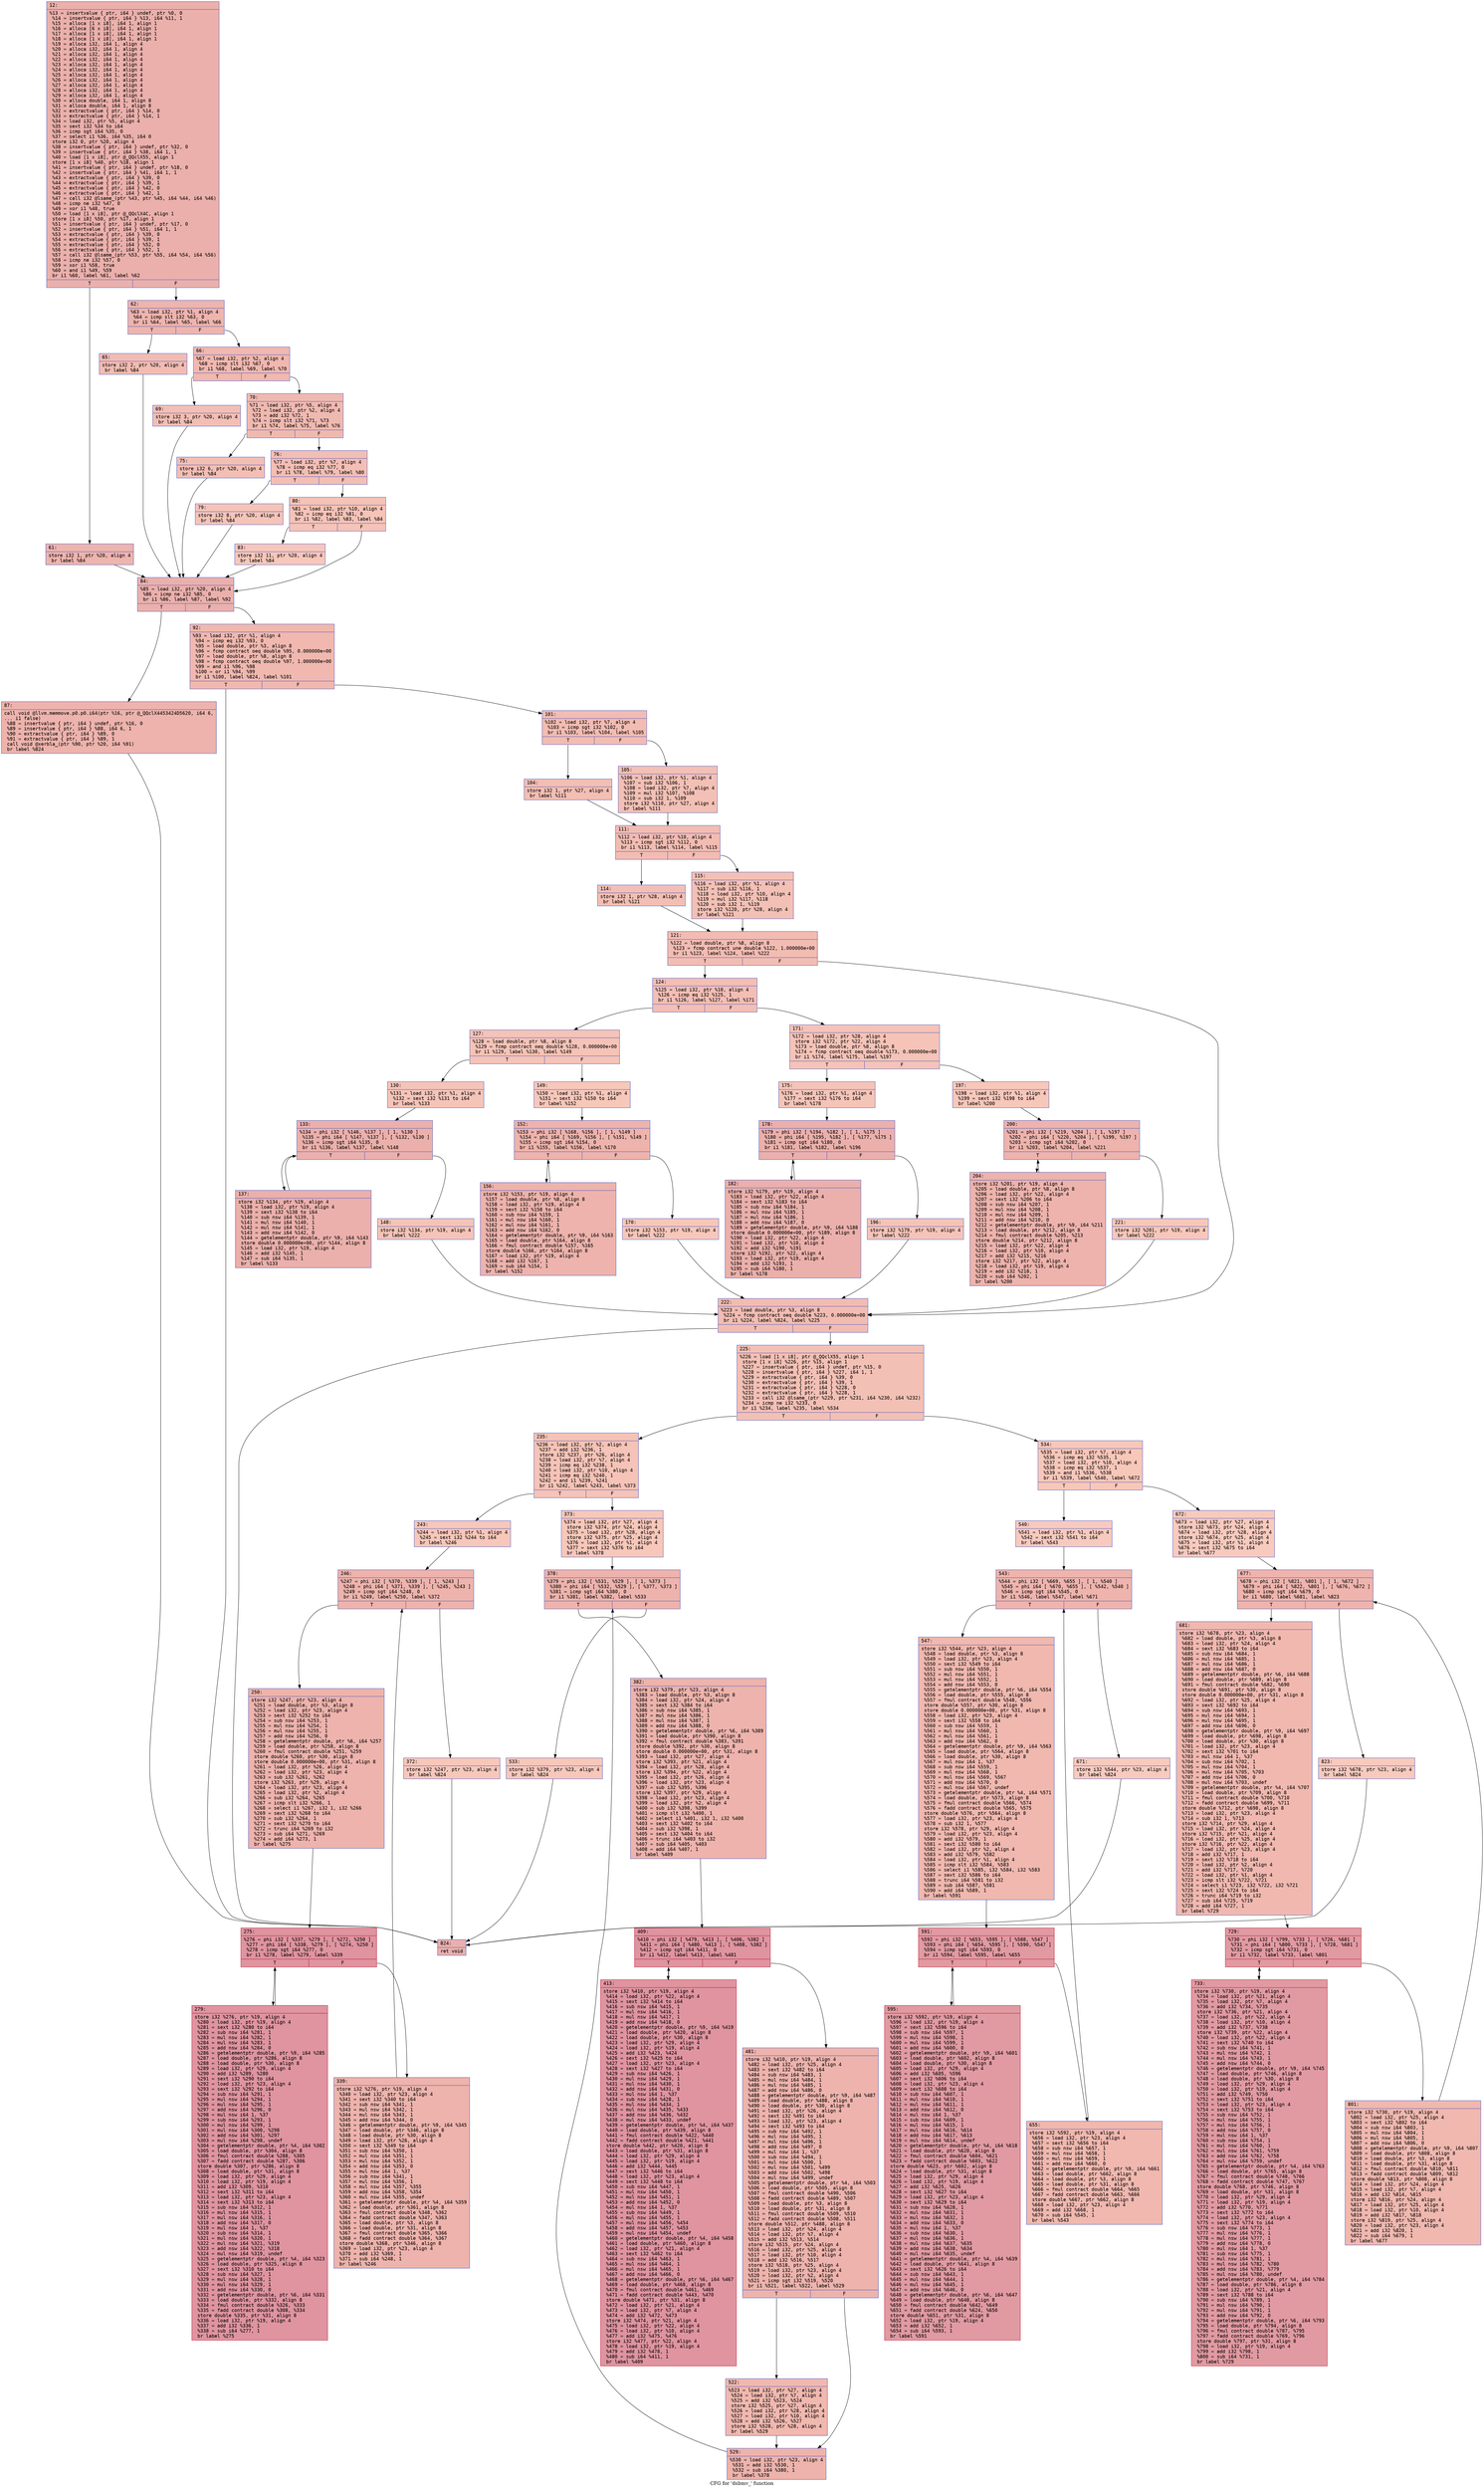 digraph "CFG for 'dsbmv_' function" {
	label="CFG for 'dsbmv_' function";

	Node0x55ee100ee990 [shape=record,color="#3d50c3ff", style=filled, fillcolor="#d24b4070" fontname="Courier",label="{12:\l|  %13 = insertvalue \{ ptr, i64 \} undef, ptr %0, 0\l  %14 = insertvalue \{ ptr, i64 \} %13, i64 %11, 1\l  %15 = alloca [1 x i8], i64 1, align 1\l  %16 = alloca [6 x i8], i64 1, align 1\l  %17 = alloca [1 x i8], i64 1, align 1\l  %18 = alloca [1 x i8], i64 1, align 1\l  %19 = alloca i32, i64 1, align 4\l  %20 = alloca i32, i64 1, align 4\l  %21 = alloca i32, i64 1, align 4\l  %22 = alloca i32, i64 1, align 4\l  %23 = alloca i32, i64 1, align 4\l  %24 = alloca i32, i64 1, align 4\l  %25 = alloca i32, i64 1, align 4\l  %26 = alloca i32, i64 1, align 4\l  %27 = alloca i32, i64 1, align 4\l  %28 = alloca i32, i64 1, align 4\l  %29 = alloca i32, i64 1, align 4\l  %30 = alloca double, i64 1, align 8\l  %31 = alloca double, i64 1, align 8\l  %32 = extractvalue \{ ptr, i64 \} %14, 0\l  %33 = extractvalue \{ ptr, i64 \} %14, 1\l  %34 = load i32, ptr %5, align 4\l  %35 = sext i32 %34 to i64\l  %36 = icmp sgt i64 %35, 0\l  %37 = select i1 %36, i64 %35, i64 0\l  store i32 0, ptr %20, align 4\l  %38 = insertvalue \{ ptr, i64 \} undef, ptr %32, 0\l  %39 = insertvalue \{ ptr, i64 \} %38, i64 1, 1\l  %40 = load [1 x i8], ptr @_QQclX55, align 1\l  store [1 x i8] %40, ptr %18, align 1\l  %41 = insertvalue \{ ptr, i64 \} undef, ptr %18, 0\l  %42 = insertvalue \{ ptr, i64 \} %41, i64 1, 1\l  %43 = extractvalue \{ ptr, i64 \} %39, 0\l  %44 = extractvalue \{ ptr, i64 \} %39, 1\l  %45 = extractvalue \{ ptr, i64 \} %42, 0\l  %46 = extractvalue \{ ptr, i64 \} %42, 1\l  %47 = call i32 @lsame_(ptr %43, ptr %45, i64 %44, i64 %46)\l  %48 = icmp ne i32 %47, 0\l  %49 = xor i1 %48, true\l  %50 = load [1 x i8], ptr @_QQclX4C, align 1\l  store [1 x i8] %50, ptr %17, align 1\l  %51 = insertvalue \{ ptr, i64 \} undef, ptr %17, 0\l  %52 = insertvalue \{ ptr, i64 \} %51, i64 1, 1\l  %53 = extractvalue \{ ptr, i64 \} %39, 0\l  %54 = extractvalue \{ ptr, i64 \} %39, 1\l  %55 = extractvalue \{ ptr, i64 \} %52, 0\l  %56 = extractvalue \{ ptr, i64 \} %52, 1\l  %57 = call i32 @lsame_(ptr %53, ptr %55, i64 %54, i64 %56)\l  %58 = icmp ne i32 %57, 0\l  %59 = xor i1 %58, true\l  %60 = and i1 %49, %59\l  br i1 %60, label %61, label %62\l|{<s0>T|<s1>F}}"];
	Node0x55ee100ee990:s0 -> Node0x55ee100f2950[tooltip="12 -> 61\nProbability 50.00%" ];
	Node0x55ee100ee990:s1 -> Node0x55ee100f29a0[tooltip="12 -> 62\nProbability 50.00%" ];
	Node0x55ee100f2950 [shape=record,color="#3d50c3ff", style=filled, fillcolor="#d8564670" fontname="Courier",label="{61:\l|  store i32 1, ptr %20, align 4\l  br label %84\l}"];
	Node0x55ee100f2950 -> Node0x55ee100f2b40[tooltip="61 -> 84\nProbability 100.00%" ];
	Node0x55ee100f29a0 [shape=record,color="#3d50c3ff", style=filled, fillcolor="#d8564670" fontname="Courier",label="{62:\l|  %63 = load i32, ptr %1, align 4\l  %64 = icmp slt i32 %63, 0\l  br i1 %64, label %65, label %66\l|{<s0>T|<s1>F}}"];
	Node0x55ee100f29a0:s0 -> Node0x55ee100f2d10[tooltip="62 -> 65\nProbability 37.50%" ];
	Node0x55ee100f29a0:s1 -> Node0x55ee100f2d60[tooltip="62 -> 66\nProbability 62.50%" ];
	Node0x55ee100f2d10 [shape=record,color="#3d50c3ff", style=filled, fillcolor="#e1675170" fontname="Courier",label="{65:\l|  store i32 2, ptr %20, align 4\l  br label %84\l}"];
	Node0x55ee100f2d10 -> Node0x55ee100f2b40[tooltip="65 -> 84\nProbability 100.00%" ];
	Node0x55ee100f2d60 [shape=record,color="#3d50c3ff", style=filled, fillcolor="#dc5d4a70" fontname="Courier",label="{66:\l|  %67 = load i32, ptr %2, align 4\l  %68 = icmp slt i32 %67, 0\l  br i1 %68, label %69, label %70\l|{<s0>T|<s1>F}}"];
	Node0x55ee100f2d60:s0 -> Node0x55ee100f3080[tooltip="66 -> 69\nProbability 37.50%" ];
	Node0x55ee100f2d60:s1 -> Node0x55ee100f30d0[tooltip="66 -> 70\nProbability 62.50%" ];
	Node0x55ee100f3080 [shape=record,color="#3d50c3ff", style=filled, fillcolor="#e36c5570" fontname="Courier",label="{69:\l|  store i32 3, ptr %20, align 4\l  br label %84\l}"];
	Node0x55ee100f3080 -> Node0x55ee100f2b40[tooltip="69 -> 84\nProbability 100.00%" ];
	Node0x55ee100f30d0 [shape=record,color="#3d50c3ff", style=filled, fillcolor="#de614d70" fontname="Courier",label="{70:\l|  %71 = load i32, ptr %5, align 4\l  %72 = load i32, ptr %2, align 4\l  %73 = add i32 %72, 1\l  %74 = icmp slt i32 %71, %73\l  br i1 %74, label %75, label %76\l|{<s0>T|<s1>F}}"];
	Node0x55ee100f30d0:s0 -> Node0x55ee100f3500[tooltip="70 -> 75\nProbability 50.00%" ];
	Node0x55ee100f30d0:s1 -> Node0x55ee100f3550[tooltip="70 -> 76\nProbability 50.00%" ];
	Node0x55ee100f3500 [shape=record,color="#3d50c3ff", style=filled, fillcolor="#e36c5570" fontname="Courier",label="{75:\l|  store i32 6, ptr %20, align 4\l  br label %84\l}"];
	Node0x55ee100f3500 -> Node0x55ee100f2b40[tooltip="75 -> 84\nProbability 100.00%" ];
	Node0x55ee100f3550 [shape=record,color="#3d50c3ff", style=filled, fillcolor="#e36c5570" fontname="Courier",label="{76:\l|  %77 = load i32, ptr %7, align 4\l  %78 = icmp eq i32 %77, 0\l  br i1 %78, label %79, label %80\l|{<s0>T|<s1>F}}"];
	Node0x55ee100f3550:s0 -> Node0x55ee100f3870[tooltip="76 -> 79\nProbability 37.50%" ];
	Node0x55ee100f3550:s1 -> Node0x55ee100f38c0[tooltip="76 -> 80\nProbability 62.50%" ];
	Node0x55ee100f3870 [shape=record,color="#3d50c3ff", style=filled, fillcolor="#e97a5f70" fontname="Courier",label="{79:\l|  store i32 8, ptr %20, align 4\l  br label %84\l}"];
	Node0x55ee100f3870 -> Node0x55ee100f2b40[tooltip="79 -> 84\nProbability 100.00%" ];
	Node0x55ee100f38c0 [shape=record,color="#3d50c3ff", style=filled, fillcolor="#e8765c70" fontname="Courier",label="{80:\l|  %81 = load i32, ptr %10, align 4\l  %82 = icmp eq i32 %81, 0\l  br i1 %82, label %83, label %84\l|{<s0>T|<s1>F}}"];
	Node0x55ee100f38c0:s0 -> Node0x55ee100f3be0[tooltip="80 -> 83\nProbability 37.50%" ];
	Node0x55ee100f38c0:s1 -> Node0x55ee100f2b40[tooltip="80 -> 84\nProbability 62.50%" ];
	Node0x55ee100f3be0 [shape=record,color="#3d50c3ff", style=filled, fillcolor="#ec7f6370" fontname="Courier",label="{83:\l|  store i32 11, ptr %20, align 4\l  br label %84\l}"];
	Node0x55ee100f3be0 -> Node0x55ee100f2b40[tooltip="83 -> 84\nProbability 100.00%" ];
	Node0x55ee100f2b40 [shape=record,color="#3d50c3ff", style=filled, fillcolor="#d24b4070" fontname="Courier",label="{84:\l|  %85 = load i32, ptr %20, align 4\l  %86 = icmp ne i32 %85, 0\l  br i1 %86, label %87, label %92\l|{<s0>T|<s1>F}}"];
	Node0x55ee100f2b40:s0 -> Node0x55ee100f3f00[tooltip="84 -> 87\nProbability 62.50%" ];
	Node0x55ee100f2b40:s1 -> Node0x55ee100f3f50[tooltip="84 -> 92\nProbability 37.50%" ];
	Node0x55ee100f3f00 [shape=record,color="#3d50c3ff", style=filled, fillcolor="#d6524470" fontname="Courier",label="{87:\l|  call void @llvm.memmove.p0.p0.i64(ptr %16, ptr @_QQclX4453424D5620, i64 6,\l... i1 false)\l  %88 = insertvalue \{ ptr, i64 \} undef, ptr %16, 0\l  %89 = insertvalue \{ ptr, i64 \} %88, i64 6, 1\l  %90 = extractvalue \{ ptr, i64 \} %89, 0\l  %91 = extractvalue \{ ptr, i64 \} %89, 1\l  call void @xerbla_(ptr %90, ptr %20, i64 %91)\l  br label %824\l}"];
	Node0x55ee100f3f00 -> Node0x55ee100f4550[tooltip="87 -> 824\nProbability 100.00%" ];
	Node0x55ee100f3f50 [shape=record,color="#3d50c3ff", style=filled, fillcolor="#dc5d4a70" fontname="Courier",label="{92:\l|  %93 = load i32, ptr %1, align 4\l  %94 = icmp eq i32 %93, 0\l  %95 = load double, ptr %3, align 8\l  %96 = fcmp contract oeq double %95, 0.000000e+00\l  %97 = load double, ptr %8, align 8\l  %98 = fcmp contract oeq double %97, 1.000000e+00\l  %99 = and i1 %96, %98\l  %100 = or i1 %94, %99\l  br i1 %100, label %824, label %101\l|{<s0>T|<s1>F}}"];
	Node0x55ee100f3f50:s0 -> Node0x55ee100f4550[tooltip="92 -> 824\nProbability 50.00%" ];
	Node0x55ee100f3f50:s1 -> Node0x55ee100f2250[tooltip="92 -> 101\nProbability 50.00%" ];
	Node0x55ee100f2250 [shape=record,color="#3d50c3ff", style=filled, fillcolor="#e1675170" fontname="Courier",label="{101:\l|  %102 = load i32, ptr %7, align 4\l  %103 = icmp sgt i32 %102, 0\l  br i1 %103, label %104, label %105\l|{<s0>T|<s1>F}}"];
	Node0x55ee100f2250:s0 -> Node0x55ee100f2460[tooltip="101 -> 104\nProbability 62.50%" ];
	Node0x55ee100f2250:s1 -> Node0x55ee100f24b0[tooltip="101 -> 105\nProbability 37.50%" ];
	Node0x55ee100f2460 [shape=record,color="#3d50c3ff", style=filled, fillcolor="#e36c5570" fontname="Courier",label="{104:\l|  store i32 1, ptr %27, align 4\l  br label %111\l}"];
	Node0x55ee100f2460 -> Node0x55ee100f2650[tooltip="104 -> 111\nProbability 100.00%" ];
	Node0x55ee100f24b0 [shape=record,color="#3d50c3ff", style=filled, fillcolor="#e5705870" fontname="Courier",label="{105:\l|  %106 = load i32, ptr %1, align 4\l  %107 = sub i32 %106, 1\l  %108 = load i32, ptr %7, align 4\l  %109 = mul i32 %107, %108\l  %110 = sub i32 1, %109\l  store i32 %110, ptr %27, align 4\l  br label %111\l}"];
	Node0x55ee100f24b0 -> Node0x55ee100f2650[tooltip="105 -> 111\nProbability 100.00%" ];
	Node0x55ee100f2650 [shape=record,color="#3d50c3ff", style=filled, fillcolor="#e1675170" fontname="Courier",label="{111:\l|  %112 = load i32, ptr %10, align 4\l  %113 = icmp sgt i32 %112, 0\l  br i1 %113, label %114, label %115\l|{<s0>T|<s1>F}}"];
	Node0x55ee100f2650:s0 -> Node0x55ee100f5c00[tooltip="111 -> 114\nProbability 62.50%" ];
	Node0x55ee100f2650:s1 -> Node0x55ee100f5c50[tooltip="111 -> 115\nProbability 37.50%" ];
	Node0x55ee100f5c00 [shape=record,color="#3d50c3ff", style=filled, fillcolor="#e36c5570" fontname="Courier",label="{114:\l|  store i32 1, ptr %28, align 4\l  br label %121\l}"];
	Node0x55ee100f5c00 -> Node0x55ee100f5df0[tooltip="114 -> 121\nProbability 100.00%" ];
	Node0x55ee100f5c50 [shape=record,color="#3d50c3ff", style=filled, fillcolor="#e5705870" fontname="Courier",label="{115:\l|  %116 = load i32, ptr %1, align 4\l  %117 = sub i32 %116, 1\l  %118 = load i32, ptr %10, align 4\l  %119 = mul i32 %117, %118\l  %120 = sub i32 1, %119\l  store i32 %120, ptr %28, align 4\l  br label %121\l}"];
	Node0x55ee100f5c50 -> Node0x55ee100f5df0[tooltip="115 -> 121\nProbability 100.00%" ];
	Node0x55ee100f5df0 [shape=record,color="#3d50c3ff", style=filled, fillcolor="#e1675170" fontname="Courier",label="{121:\l|  %122 = load double, ptr %8, align 8\l  %123 = fcmp contract une double %122, 1.000000e+00\l  br i1 %123, label %124, label %222\l|{<s0>T|<s1>F}}"];
	Node0x55ee100f5df0:s0 -> Node0x55ee100f6380[tooltip="121 -> 124\nProbability 62.50%" ];
	Node0x55ee100f5df0:s1 -> Node0x55ee100f63d0[tooltip="121 -> 222\nProbability 37.50%" ];
	Node0x55ee100f6380 [shape=record,color="#3d50c3ff", style=filled, fillcolor="#e36c5570" fontname="Courier",label="{124:\l|  %125 = load i32, ptr %10, align 4\l  %126 = icmp eq i32 %125, 1\l  br i1 %126, label %127, label %171\l|{<s0>T|<s1>F}}"];
	Node0x55ee100f6380:s0 -> Node0x55ee100f65e0[tooltip="124 -> 127\nProbability 50.00%" ];
	Node0x55ee100f6380:s1 -> Node0x55ee100f6630[tooltip="124 -> 171\nProbability 50.00%" ];
	Node0x55ee100f65e0 [shape=record,color="#3d50c3ff", style=filled, fillcolor="#e8765c70" fontname="Courier",label="{127:\l|  %128 = load double, ptr %8, align 8\l  %129 = fcmp contract oeq double %128, 0.000000e+00\l  br i1 %129, label %130, label %149\l|{<s0>T|<s1>F}}"];
	Node0x55ee100f65e0:s0 -> Node0x55ee100f6840[tooltip="127 -> 130\nProbability 62.50%" ];
	Node0x55ee100f65e0:s1 -> Node0x55ee100f6890[tooltip="127 -> 149\nProbability 37.50%" ];
	Node0x55ee100f6840 [shape=record,color="#3d50c3ff", style=filled, fillcolor="#e97a5f70" fontname="Courier",label="{130:\l|  %131 = load i32, ptr %1, align 4\l  %132 = sext i32 %131 to i64\l  br label %133\l}"];
	Node0x55ee100f6840 -> Node0x55ee100f6a80[tooltip="130 -> 133\nProbability 100.00%" ];
	Node0x55ee100f6a80 [shape=record,color="#3d50c3ff", style=filled, fillcolor="#d24b4070" fontname="Courier",label="{133:\l|  %134 = phi i32 [ %146, %137 ], [ 1, %130 ]\l  %135 = phi i64 [ %147, %137 ], [ %132, %130 ]\l  %136 = icmp sgt i64 %135, 0\l  br i1 %136, label %137, label %148\l|{<s0>T|<s1>F}}"];
	Node0x55ee100f6a80:s0 -> Node0x55ee100f6b40[tooltip="133 -> 137\nProbability 96.88%" ];
	Node0x55ee100f6a80:s1 -> Node0x55ee100f6da0[tooltip="133 -> 148\nProbability 3.12%" ];
	Node0x55ee100f6b40 [shape=record,color="#3d50c3ff", style=filled, fillcolor="#d24b4070" fontname="Courier",label="{137:\l|  store i32 %134, ptr %19, align 4\l  %138 = load i32, ptr %19, align 4\l  %139 = sext i32 %138 to i64\l  %140 = sub nsw i64 %139, 1\l  %141 = mul nsw i64 %140, 1\l  %142 = mul nsw i64 %141, 1\l  %143 = add nsw i64 %142, 0\l  %144 = getelementptr double, ptr %9, i64 %143\l  store double 0.000000e+00, ptr %144, align 8\l  %145 = load i32, ptr %19, align 4\l  %146 = add i32 %145, 1\l  %147 = sub i64 %135, 1\l  br label %133\l}"];
	Node0x55ee100f6b40 -> Node0x55ee100f6a80[tooltip="137 -> 133\nProbability 100.00%" ];
	Node0x55ee100f6da0 [shape=record,color="#3d50c3ff", style=filled, fillcolor="#e97a5f70" fontname="Courier",label="{148:\l|  store i32 %134, ptr %19, align 4\l  br label %222\l}"];
	Node0x55ee100f6da0 -> Node0x55ee100f63d0[tooltip="148 -> 222\nProbability 100.00%" ];
	Node0x55ee100f6890 [shape=record,color="#3d50c3ff", style=filled, fillcolor="#ec7f6370" fontname="Courier",label="{149:\l|  %150 = load i32, ptr %1, align 4\l  %151 = sext i32 %150 to i64\l  br label %152\l}"];
	Node0x55ee100f6890 -> Node0x55ee100f77c0[tooltip="149 -> 152\nProbability 100.00%" ];
	Node0x55ee100f77c0 [shape=record,color="#3d50c3ff", style=filled, fillcolor="#d6524470" fontname="Courier",label="{152:\l|  %153 = phi i32 [ %168, %156 ], [ 1, %149 ]\l  %154 = phi i64 [ %169, %156 ], [ %151, %149 ]\l  %155 = icmp sgt i64 %154, 0\l  br i1 %155, label %156, label %170\l|{<s0>T|<s1>F}}"];
	Node0x55ee100f77c0:s0 -> Node0x55ee100f7880[tooltip="152 -> 156\nProbability 96.88%" ];
	Node0x55ee100f77c0:s1 -> Node0x55ee100f7ae0[tooltip="152 -> 170\nProbability 3.12%" ];
	Node0x55ee100f7880 [shape=record,color="#3d50c3ff", style=filled, fillcolor="#d6524470" fontname="Courier",label="{156:\l|  store i32 %153, ptr %19, align 4\l  %157 = load double, ptr %8, align 8\l  %158 = load i32, ptr %19, align 4\l  %159 = sext i32 %158 to i64\l  %160 = sub nsw i64 %159, 1\l  %161 = mul nsw i64 %160, 1\l  %162 = mul nsw i64 %161, 1\l  %163 = add nsw i64 %162, 0\l  %164 = getelementptr double, ptr %9, i64 %163\l  %165 = load double, ptr %164, align 8\l  %166 = fmul contract double %157, %165\l  store double %166, ptr %164, align 8\l  %167 = load i32, ptr %19, align 4\l  %168 = add i32 %167, 1\l  %169 = sub i64 %154, 1\l  br label %152\l}"];
	Node0x55ee100f7880 -> Node0x55ee100f77c0[tooltip="156 -> 152\nProbability 100.00%" ];
	Node0x55ee100f7ae0 [shape=record,color="#3d50c3ff", style=filled, fillcolor="#ec7f6370" fontname="Courier",label="{170:\l|  store i32 %153, ptr %19, align 4\l  br label %222\l}"];
	Node0x55ee100f7ae0 -> Node0x55ee100f63d0[tooltip="170 -> 222\nProbability 100.00%" ];
	Node0x55ee100f6630 [shape=record,color="#3d50c3ff", style=filled, fillcolor="#e8765c70" fontname="Courier",label="{171:\l|  %172 = load i32, ptr %28, align 4\l  store i32 %172, ptr %22, align 4\l  %173 = load double, ptr %8, align 8\l  %174 = fcmp contract oeq double %173, 0.000000e+00\l  br i1 %174, label %175, label %197\l|{<s0>T|<s1>F}}"];
	Node0x55ee100f6630:s0 -> Node0x55ee100f87d0[tooltip="171 -> 175\nProbability 62.50%" ];
	Node0x55ee100f6630:s1 -> Node0x55ee100f8820[tooltip="171 -> 197\nProbability 37.50%" ];
	Node0x55ee100f87d0 [shape=record,color="#3d50c3ff", style=filled, fillcolor="#e97a5f70" fontname="Courier",label="{175:\l|  %176 = load i32, ptr %1, align 4\l  %177 = sext i32 %176 to i64\l  br label %178\l}"];
	Node0x55ee100f87d0 -> Node0x55ee100f8a10[tooltip="175 -> 178\nProbability 100.00%" ];
	Node0x55ee100f8a10 [shape=record,color="#3d50c3ff", style=filled, fillcolor="#d24b4070" fontname="Courier",label="{178:\l|  %179 = phi i32 [ %194, %182 ], [ 1, %175 ]\l  %180 = phi i64 [ %195, %182 ], [ %177, %175 ]\l  %181 = icmp sgt i64 %180, 0\l  br i1 %181, label %182, label %196\l|{<s0>T|<s1>F}}"];
	Node0x55ee100f8a10:s0 -> Node0x55ee100f8ad0[tooltip="178 -> 182\nProbability 96.88%" ];
	Node0x55ee100f8a10:s1 -> Node0x55ee100f8d30[tooltip="178 -> 196\nProbability 3.12%" ];
	Node0x55ee100f8ad0 [shape=record,color="#3d50c3ff", style=filled, fillcolor="#d24b4070" fontname="Courier",label="{182:\l|  store i32 %179, ptr %19, align 4\l  %183 = load i32, ptr %22, align 4\l  %184 = sext i32 %183 to i64\l  %185 = sub nsw i64 %184, 1\l  %186 = mul nsw i64 %185, 1\l  %187 = mul nsw i64 %186, 1\l  %188 = add nsw i64 %187, 0\l  %189 = getelementptr double, ptr %9, i64 %188\l  store double 0.000000e+00, ptr %189, align 8\l  %190 = load i32, ptr %22, align 4\l  %191 = load i32, ptr %10, align 4\l  %192 = add i32 %190, %191\l  store i32 %192, ptr %22, align 4\l  %193 = load i32, ptr %19, align 4\l  %194 = add i32 %193, 1\l  %195 = sub i64 %180, 1\l  br label %178\l}"];
	Node0x55ee100f8ad0 -> Node0x55ee100f8a10[tooltip="182 -> 178\nProbability 100.00%" ];
	Node0x55ee100f8d30 [shape=record,color="#3d50c3ff", style=filled, fillcolor="#e97a5f70" fontname="Courier",label="{196:\l|  store i32 %179, ptr %19, align 4\l  br label %222\l}"];
	Node0x55ee100f8d30 -> Node0x55ee100f63d0[tooltip="196 -> 222\nProbability 100.00%" ];
	Node0x55ee100f8820 [shape=record,color="#3d50c3ff", style=filled, fillcolor="#ec7f6370" fontname="Courier",label="{197:\l|  %198 = load i32, ptr %1, align 4\l  %199 = sext i32 %198 to i64\l  br label %200\l}"];
	Node0x55ee100f8820 -> Node0x55ee100f4ce0[tooltip="197 -> 200\nProbability 100.00%" ];
	Node0x55ee100f4ce0 [shape=record,color="#3d50c3ff", style=filled, fillcolor="#d6524470" fontname="Courier",label="{200:\l|  %201 = phi i32 [ %219, %204 ], [ 1, %197 ]\l  %202 = phi i64 [ %220, %204 ], [ %199, %197 ]\l  %203 = icmp sgt i64 %202, 0\l  br i1 %203, label %204, label %221\l|{<s0>T|<s1>F}}"];
	Node0x55ee100f4ce0:s0 -> Node0x55ee100f4da0[tooltip="200 -> 204\nProbability 96.88%" ];
	Node0x55ee100f4ce0:s1 -> Node0x55ee100f5000[tooltip="200 -> 221\nProbability 3.12%" ];
	Node0x55ee100f4da0 [shape=record,color="#3d50c3ff", style=filled, fillcolor="#d6524470" fontname="Courier",label="{204:\l|  store i32 %201, ptr %19, align 4\l  %205 = load double, ptr %8, align 8\l  %206 = load i32, ptr %22, align 4\l  %207 = sext i32 %206 to i64\l  %208 = sub nsw i64 %207, 1\l  %209 = mul nsw i64 %208, 1\l  %210 = mul nsw i64 %209, 1\l  %211 = add nsw i64 %210, 0\l  %212 = getelementptr double, ptr %9, i64 %211\l  %213 = load double, ptr %212, align 8\l  %214 = fmul contract double %205, %213\l  store double %214, ptr %212, align 8\l  %215 = load i32, ptr %22, align 4\l  %216 = load i32, ptr %10, align 4\l  %217 = add i32 %215, %216\l  store i32 %217, ptr %22, align 4\l  %218 = load i32, ptr %19, align 4\l  %219 = add i32 %218, 1\l  %220 = sub i64 %202, 1\l  br label %200\l}"];
	Node0x55ee100f4da0 -> Node0x55ee100f4ce0[tooltip="204 -> 200\nProbability 100.00%" ];
	Node0x55ee100f5000 [shape=record,color="#3d50c3ff", style=filled, fillcolor="#ec7f6370" fontname="Courier",label="{221:\l|  store i32 %201, ptr %19, align 4\l  br label %222\l}"];
	Node0x55ee100f5000 -> Node0x55ee100f63d0[tooltip="221 -> 222\nProbability 100.00%" ];
	Node0x55ee100f63d0 [shape=record,color="#3d50c3ff", style=filled, fillcolor="#e1675170" fontname="Courier",label="{222:\l|  %223 = load double, ptr %3, align 8\l  %224 = fcmp contract oeq double %223, 0.000000e+00\l  br i1 %224, label %824, label %225\l|{<s0>T|<s1>F}}"];
	Node0x55ee100f63d0:s0 -> Node0x55ee100f4550[tooltip="222 -> 824\nProbability 62.50%" ];
	Node0x55ee100f63d0:s1 -> Node0x55ee100fbab0[tooltip="222 -> 225\nProbability 37.50%" ];
	Node0x55ee100fbab0 [shape=record,color="#3d50c3ff", style=filled, fillcolor="#e5705870" fontname="Courier",label="{225:\l|  %226 = load [1 x i8], ptr @_QQclX55, align 1\l  store [1 x i8] %226, ptr %15, align 1\l  %227 = insertvalue \{ ptr, i64 \} undef, ptr %15, 0\l  %228 = insertvalue \{ ptr, i64 \} %227, i64 1, 1\l  %229 = extractvalue \{ ptr, i64 \} %39, 0\l  %230 = extractvalue \{ ptr, i64 \} %39, 1\l  %231 = extractvalue \{ ptr, i64 \} %228, 0\l  %232 = extractvalue \{ ptr, i64 \} %228, 1\l  %233 = call i32 @lsame_(ptr %229, ptr %231, i64 %230, i64 %232)\l  %234 = icmp ne i32 %233, 0\l  br i1 %234, label %235, label %534\l|{<s0>T|<s1>F}}"];
	Node0x55ee100fbab0:s0 -> Node0x55ee100fc250[tooltip="225 -> 235\nProbability 62.50%" ];
	Node0x55ee100fbab0:s1 -> Node0x55ee100fc2a0[tooltip="225 -> 534\nProbability 37.50%" ];
	Node0x55ee100fc250 [shape=record,color="#3d50c3ff", style=filled, fillcolor="#e8765c70" fontname="Courier",label="{235:\l|  %236 = load i32, ptr %2, align 4\l  %237 = add i32 %236, 1\l  store i32 %237, ptr %26, align 4\l  %238 = load i32, ptr %7, align 4\l  %239 = icmp eq i32 %238, 1\l  %240 = load i32, ptr %10, align 4\l  %241 = icmp eq i32 %240, 1\l  %242 = and i1 %239, %241\l  br i1 %242, label %243, label %373\l|{<s0>T|<s1>F}}"];
	Node0x55ee100fc250:s0 -> Node0x55ee100fc800[tooltip="235 -> 243\nProbability 50.00%" ];
	Node0x55ee100fc250:s1 -> Node0x55ee100fc850[tooltip="235 -> 373\nProbability 50.00%" ];
	Node0x55ee100fc800 [shape=record,color="#3d50c3ff", style=filled, fillcolor="#ec7f6370" fontname="Courier",label="{243:\l|  %244 = load i32, ptr %1, align 4\l  %245 = sext i32 %244 to i64\l  br label %246\l}"];
	Node0x55ee100fc800 -> Node0x55ee100fca40[tooltip="243 -> 246\nProbability 100.00%" ];
	Node0x55ee100fca40 [shape=record,color="#3d50c3ff", style=filled, fillcolor="#d6524470" fontname="Courier",label="{246:\l|  %247 = phi i32 [ %370, %339 ], [ 1, %243 ]\l  %248 = phi i64 [ %371, %339 ], [ %245, %243 ]\l  %249 = icmp sgt i64 %248, 0\l  br i1 %249, label %250, label %372\l|{<s0>T|<s1>F}}"];
	Node0x55ee100fca40:s0 -> Node0x55ee100fcd60[tooltip="246 -> 250\nProbability 96.88%" ];
	Node0x55ee100fca40:s1 -> Node0x55ee100fcdb0[tooltip="246 -> 372\nProbability 3.12%" ];
	Node0x55ee100fcd60 [shape=record,color="#3d50c3ff", style=filled, fillcolor="#d6524470" fontname="Courier",label="{250:\l|  store i32 %247, ptr %23, align 4\l  %251 = load double, ptr %3, align 8\l  %252 = load i32, ptr %23, align 4\l  %253 = sext i32 %252 to i64\l  %254 = sub nsw i64 %253, 1\l  %255 = mul nsw i64 %254, 1\l  %256 = mul nsw i64 %255, 1\l  %257 = add nsw i64 %256, 0\l  %258 = getelementptr double, ptr %6, i64 %257\l  %259 = load double, ptr %258, align 8\l  %260 = fmul contract double %251, %259\l  store double %260, ptr %30, align 8\l  store double 0.000000e+00, ptr %31, align 8\l  %261 = load i32, ptr %26, align 4\l  %262 = load i32, ptr %23, align 4\l  %263 = sub i32 %261, %262\l  store i32 %263, ptr %29, align 4\l  %264 = load i32, ptr %23, align 4\l  %265 = load i32, ptr %2, align 4\l  %266 = sub i32 %264, %265\l  %267 = icmp slt i32 %266, 1\l  %268 = select i1 %267, i32 1, i32 %266\l  %269 = sext i32 %268 to i64\l  %270 = sub i32 %264, 1\l  %271 = sext i32 %270 to i64\l  %272 = trunc i64 %269 to i32\l  %273 = sub i64 %271, %269\l  %274 = add i64 %273, 1\l  br label %275\l}"];
	Node0x55ee100fcd60 -> Node0x55ee100fddf0[tooltip="250 -> 275\nProbability 100.00%" ];
	Node0x55ee100fddf0 [shape=record,color="#b70d28ff", style=filled, fillcolor="#b70d2870" fontname="Courier",label="{275:\l|  %276 = phi i32 [ %337, %279 ], [ %272, %250 ]\l  %277 = phi i64 [ %338, %279 ], [ %274, %250 ]\l  %278 = icmp sgt i64 %277, 0\l  br i1 %278, label %279, label %339\l|{<s0>T|<s1>F}}"];
	Node0x55ee100fddf0:s0 -> Node0x55ee100fdeb0[tooltip="275 -> 279\nProbability 96.88%" ];
	Node0x55ee100fddf0:s1 -> Node0x55ee100fcb00[tooltip="275 -> 339\nProbability 3.12%" ];
	Node0x55ee100fdeb0 [shape=record,color="#b70d28ff", style=filled, fillcolor="#b70d2870" fontname="Courier",label="{279:\l|  store i32 %276, ptr %19, align 4\l  %280 = load i32, ptr %19, align 4\l  %281 = sext i32 %280 to i64\l  %282 = sub nsw i64 %281, 1\l  %283 = mul nsw i64 %282, 1\l  %284 = mul nsw i64 %283, 1\l  %285 = add nsw i64 %284, 0\l  %286 = getelementptr double, ptr %9, i64 %285\l  %287 = load double, ptr %286, align 8\l  %288 = load double, ptr %30, align 8\l  %289 = load i32, ptr %29, align 4\l  %290 = add i32 %289, %280\l  %291 = sext i32 %290 to i64\l  %292 = load i32, ptr %23, align 4\l  %293 = sext i32 %292 to i64\l  %294 = sub nsw i64 %291, 1\l  %295 = mul nsw i64 %294, 1\l  %296 = mul nsw i64 %295, 1\l  %297 = add nsw i64 %296, 0\l  %298 = mul nsw i64 1, %37\l  %299 = sub nsw i64 %293, 1\l  %300 = mul nsw i64 %299, 1\l  %301 = mul nsw i64 %300, %298\l  %302 = add nsw i64 %301, %297\l  %303 = mul nsw i64 %298, undef\l  %304 = getelementptr double, ptr %4, i64 %302\l  %305 = load double, ptr %304, align 8\l  %306 = fmul contract double %288, %305\l  %307 = fadd contract double %287, %306\l  store double %307, ptr %286, align 8\l  %308 = load double, ptr %31, align 8\l  %309 = load i32, ptr %29, align 4\l  %310 = load i32, ptr %19, align 4\l  %311 = add i32 %309, %310\l  %312 = sext i32 %311 to i64\l  %313 = load i32, ptr %23, align 4\l  %314 = sext i32 %313 to i64\l  %315 = sub nsw i64 %312, 1\l  %316 = mul nsw i64 %315, 1\l  %317 = mul nsw i64 %316, 1\l  %318 = add nsw i64 %317, 0\l  %319 = mul nsw i64 1, %37\l  %320 = sub nsw i64 %314, 1\l  %321 = mul nsw i64 %320, 1\l  %322 = mul nsw i64 %321, %319\l  %323 = add nsw i64 %322, %318\l  %324 = mul nsw i64 %319, undef\l  %325 = getelementptr double, ptr %4, i64 %323\l  %326 = load double, ptr %325, align 8\l  %327 = sext i32 %310 to i64\l  %328 = sub nsw i64 %327, 1\l  %329 = mul nsw i64 %328, 1\l  %330 = mul nsw i64 %329, 1\l  %331 = add nsw i64 %330, 0\l  %332 = getelementptr double, ptr %6, i64 %331\l  %333 = load double, ptr %332, align 8\l  %334 = fmul contract double %326, %333\l  %335 = fadd contract double %308, %334\l  store double %335, ptr %31, align 8\l  %336 = load i32, ptr %19, align 4\l  %337 = add i32 %336, 1\l  %338 = sub i64 %277, 1\l  br label %275\l}"];
	Node0x55ee100fdeb0 -> Node0x55ee100fddf0[tooltip="279 -> 275\nProbability 100.00%" ];
	Node0x55ee100fcb00 [shape=record,color="#3d50c3ff", style=filled, fillcolor="#d6524470" fontname="Courier",label="{339:\l|  store i32 %276, ptr %19, align 4\l  %340 = load i32, ptr %23, align 4\l  %341 = sext i32 %340 to i64\l  %342 = sub nsw i64 %341, 1\l  %343 = mul nsw i64 %342, 1\l  %344 = mul nsw i64 %343, 1\l  %345 = add nsw i64 %344, 0\l  %346 = getelementptr double, ptr %9, i64 %345\l  %347 = load double, ptr %346, align 8\l  %348 = load double, ptr %30, align 8\l  %349 = load i32, ptr %26, align 4\l  %350 = sext i32 %349 to i64\l  %351 = sub nsw i64 %350, 1\l  %352 = mul nsw i64 %351, 1\l  %353 = mul nsw i64 %352, 1\l  %354 = add nsw i64 %353, 0\l  %355 = mul nsw i64 1, %37\l  %356 = sub nsw i64 %341, 1\l  %357 = mul nsw i64 %356, 1\l  %358 = mul nsw i64 %357, %355\l  %359 = add nsw i64 %358, %354\l  %360 = mul nsw i64 %355, undef\l  %361 = getelementptr double, ptr %4, i64 %359\l  %362 = load double, ptr %361, align 8\l  %363 = fmul contract double %348, %362\l  %364 = fadd contract double %347, %363\l  %365 = load double, ptr %3, align 8\l  %366 = load double, ptr %31, align 8\l  %367 = fmul contract double %365, %366\l  %368 = fadd contract double %364, %367\l  store double %368, ptr %346, align 8\l  %369 = load i32, ptr %23, align 4\l  %370 = add i32 %369, 1\l  %371 = sub i64 %248, 1\l  br label %246\l}"];
	Node0x55ee100fcb00 -> Node0x55ee100fca40[tooltip="339 -> 246\nProbability 100.00%" ];
	Node0x55ee100fcdb0 [shape=record,color="#3d50c3ff", style=filled, fillcolor="#ec7f6370" fontname="Courier",label="{372:\l|  store i32 %247, ptr %23, align 4\l  br label %824\l}"];
	Node0x55ee100fcdb0 -> Node0x55ee100f4550[tooltip="372 -> 824\nProbability 100.00%" ];
	Node0x55ee100fc850 [shape=record,color="#3d50c3ff", style=filled, fillcolor="#ec7f6370" fontname="Courier",label="{373:\l|  %374 = load i32, ptr %27, align 4\l  store i32 %374, ptr %24, align 4\l  %375 = load i32, ptr %28, align 4\l  store i32 %375, ptr %25, align 4\l  %376 = load i32, ptr %1, align 4\l  %377 = sext i32 %376 to i64\l  br label %378\l}"];
	Node0x55ee100fc850 -> Node0x55ee10101b40[tooltip="373 -> 378\nProbability 100.00%" ];
	Node0x55ee10101b40 [shape=record,color="#3d50c3ff", style=filled, fillcolor="#d6524470" fontname="Courier",label="{378:\l|  %379 = phi i32 [ %531, %529 ], [ 1, %373 ]\l  %380 = phi i64 [ %532, %529 ], [ %377, %373 ]\l  %381 = icmp sgt i64 %380, 0\l  br i1 %381, label %382, label %533\l|{<s0>T|<s1>F}}"];
	Node0x55ee10101b40:s0 -> Node0x55ee10101e60[tooltip="378 -> 382\nProbability 96.88%" ];
	Node0x55ee10101b40:s1 -> Node0x55ee10101eb0[tooltip="378 -> 533\nProbability 3.12%" ];
	Node0x55ee10101e60 [shape=record,color="#3d50c3ff", style=filled, fillcolor="#d6524470" fontname="Courier",label="{382:\l|  store i32 %379, ptr %23, align 4\l  %383 = load double, ptr %3, align 8\l  %384 = load i32, ptr %24, align 4\l  %385 = sext i32 %384 to i64\l  %386 = sub nsw i64 %385, 1\l  %387 = mul nsw i64 %386, 1\l  %388 = mul nsw i64 %387, 1\l  %389 = add nsw i64 %388, 0\l  %390 = getelementptr double, ptr %6, i64 %389\l  %391 = load double, ptr %390, align 8\l  %392 = fmul contract double %383, %391\l  store double %392, ptr %30, align 8\l  store double 0.000000e+00, ptr %31, align 8\l  %393 = load i32, ptr %27, align 4\l  store i32 %393, ptr %21, align 4\l  %394 = load i32, ptr %28, align 4\l  store i32 %394, ptr %22, align 4\l  %395 = load i32, ptr %26, align 4\l  %396 = load i32, ptr %23, align 4\l  %397 = sub i32 %395, %396\l  store i32 %397, ptr %29, align 4\l  %398 = load i32, ptr %23, align 4\l  %399 = load i32, ptr %2, align 4\l  %400 = sub i32 %398, %399\l  %401 = icmp slt i32 %400, 1\l  %402 = select i1 %401, i32 1, i32 %400\l  %403 = sext i32 %402 to i64\l  %404 = sub i32 %398, 1\l  %405 = sext i32 %404 to i64\l  %406 = trunc i64 %403 to i32\l  %407 = sub i64 %405, %403\l  %408 = add i64 %407, 1\l  br label %409\l}"];
	Node0x55ee10101e60 -> Node0x55ee100fa4a0[tooltip="382 -> 409\nProbability 100.00%" ];
	Node0x55ee100fa4a0 [shape=record,color="#b70d28ff", style=filled, fillcolor="#b70d2870" fontname="Courier",label="{409:\l|  %410 = phi i32 [ %479, %413 ], [ %406, %382 ]\l  %411 = phi i64 [ %480, %413 ], [ %408, %382 ]\l  %412 = icmp sgt i64 %411, 0\l  br i1 %412, label %413, label %481\l|{<s0>T|<s1>F}}"];
	Node0x55ee100fa4a0:s0 -> Node0x55ee100fa590[tooltip="409 -> 413\nProbability 96.88%" ];
	Node0x55ee100fa4a0:s1 -> Node0x55ee100fa820[tooltip="409 -> 481\nProbability 3.12%" ];
	Node0x55ee100fa590 [shape=record,color="#b70d28ff", style=filled, fillcolor="#b70d2870" fontname="Courier",label="{413:\l|  store i32 %410, ptr %19, align 4\l  %414 = load i32, ptr %22, align 4\l  %415 = sext i32 %414 to i64\l  %416 = sub nsw i64 %415, 1\l  %417 = mul nsw i64 %416, 1\l  %418 = mul nsw i64 %417, 1\l  %419 = add nsw i64 %418, 0\l  %420 = getelementptr double, ptr %9, i64 %419\l  %421 = load double, ptr %420, align 8\l  %422 = load double, ptr %30, align 8\l  %423 = load i32, ptr %29, align 4\l  %424 = load i32, ptr %19, align 4\l  %425 = add i32 %423, %424\l  %426 = sext i32 %425 to i64\l  %427 = load i32, ptr %23, align 4\l  %428 = sext i32 %427 to i64\l  %429 = sub nsw i64 %426, 1\l  %430 = mul nsw i64 %429, 1\l  %431 = mul nsw i64 %430, 1\l  %432 = add nsw i64 %431, 0\l  %433 = mul nsw i64 1, %37\l  %434 = sub nsw i64 %428, 1\l  %435 = mul nsw i64 %434, 1\l  %436 = mul nsw i64 %435, %433\l  %437 = add nsw i64 %436, %432\l  %438 = mul nsw i64 %433, undef\l  %439 = getelementptr double, ptr %4, i64 %437\l  %440 = load double, ptr %439, align 8\l  %441 = fmul contract double %422, %440\l  %442 = fadd contract double %421, %441\l  store double %442, ptr %420, align 8\l  %443 = load double, ptr %31, align 8\l  %444 = load i32, ptr %29, align 4\l  %445 = load i32, ptr %19, align 4\l  %446 = add i32 %444, %445\l  %447 = sext i32 %446 to i64\l  %448 = load i32, ptr %23, align 4\l  %449 = sext i32 %448 to i64\l  %450 = sub nsw i64 %447, 1\l  %451 = mul nsw i64 %450, 1\l  %452 = mul nsw i64 %451, 1\l  %453 = add nsw i64 %452, 0\l  %454 = mul nsw i64 1, %37\l  %455 = sub nsw i64 %449, 1\l  %456 = mul nsw i64 %455, 1\l  %457 = mul nsw i64 %456, %454\l  %458 = add nsw i64 %457, %453\l  %459 = mul nsw i64 %454, undef\l  %460 = getelementptr double, ptr %4, i64 %458\l  %461 = load double, ptr %460, align 8\l  %462 = load i32, ptr %21, align 4\l  %463 = sext i32 %462 to i64\l  %464 = sub nsw i64 %463, 1\l  %465 = mul nsw i64 %464, 1\l  %466 = mul nsw i64 %465, 1\l  %467 = add nsw i64 %466, 0\l  %468 = getelementptr double, ptr %6, i64 %467\l  %469 = load double, ptr %468, align 8\l  %470 = fmul contract double %461, %469\l  %471 = fadd contract double %443, %470\l  store double %471, ptr %31, align 8\l  %472 = load i32, ptr %21, align 4\l  %473 = load i32, ptr %7, align 4\l  %474 = add i32 %472, %473\l  store i32 %474, ptr %21, align 4\l  %475 = load i32, ptr %22, align 4\l  %476 = load i32, ptr %10, align 4\l  %477 = add i32 %475, %476\l  store i32 %477, ptr %22, align 4\l  %478 = load i32, ptr %19, align 4\l  %479 = add i32 %478, 1\l  %480 = sub i64 %411, 1\l  br label %409\l}"];
	Node0x55ee100fa590 -> Node0x55ee100fa4a0[tooltip="413 -> 409\nProbability 100.00%" ];
	Node0x55ee100fa820 [shape=record,color="#3d50c3ff", style=filled, fillcolor="#d6524470" fontname="Courier",label="{481:\l|  store i32 %410, ptr %19, align 4\l  %482 = load i32, ptr %25, align 4\l  %483 = sext i32 %482 to i64\l  %484 = sub nsw i64 %483, 1\l  %485 = mul nsw i64 %484, 1\l  %486 = mul nsw i64 %485, 1\l  %487 = add nsw i64 %486, 0\l  %488 = getelementptr double, ptr %9, i64 %487\l  %489 = load double, ptr %488, align 8\l  %490 = load double, ptr %30, align 8\l  %491 = load i32, ptr %26, align 4\l  %492 = sext i32 %491 to i64\l  %493 = load i32, ptr %23, align 4\l  %494 = sext i32 %493 to i64\l  %495 = sub nsw i64 %492, 1\l  %496 = mul nsw i64 %495, 1\l  %497 = mul nsw i64 %496, 1\l  %498 = add nsw i64 %497, 0\l  %499 = mul nsw i64 1, %37\l  %500 = sub nsw i64 %494, 1\l  %501 = mul nsw i64 %500, 1\l  %502 = mul nsw i64 %501, %499\l  %503 = add nsw i64 %502, %498\l  %504 = mul nsw i64 %499, undef\l  %505 = getelementptr double, ptr %4, i64 %503\l  %506 = load double, ptr %505, align 8\l  %507 = fmul contract double %490, %506\l  %508 = fadd contract double %489, %507\l  %509 = load double, ptr %3, align 8\l  %510 = load double, ptr %31, align 8\l  %511 = fmul contract double %509, %510\l  %512 = fadd contract double %508, %511\l  store double %512, ptr %488, align 8\l  %513 = load i32, ptr %24, align 4\l  %514 = load i32, ptr %7, align 4\l  %515 = add i32 %513, %514\l  store i32 %515, ptr %24, align 4\l  %516 = load i32, ptr %25, align 4\l  %517 = load i32, ptr %10, align 4\l  %518 = add i32 %516, %517\l  store i32 %518, ptr %25, align 4\l  %519 = load i32, ptr %23, align 4\l  %520 = load i32, ptr %2, align 4\l  %521 = icmp sgt i32 %519, %520\l  br i1 %521, label %522, label %529\l|{<s0>T|<s1>F}}"];
	Node0x55ee100fa820:s0 -> Node0x55ee10109520[tooltip="481 -> 522\nProbability 50.00%" ];
	Node0x55ee100fa820:s1 -> Node0x55ee10101c00[tooltip="481 -> 529\nProbability 50.00%" ];
	Node0x55ee10109520 [shape=record,color="#3d50c3ff", style=filled, fillcolor="#dc5d4a70" fontname="Courier",label="{522:\l|  %523 = load i32, ptr %27, align 4\l  %524 = load i32, ptr %7, align 4\l  %525 = add i32 %523, %524\l  store i32 %525, ptr %27, align 4\l  %526 = load i32, ptr %28, align 4\l  %527 = load i32, ptr %10, align 4\l  %528 = add i32 %526, %527\l  store i32 %528, ptr %28, align 4\l  br label %529\l}"];
	Node0x55ee10109520 -> Node0x55ee10101c00[tooltip="522 -> 529\nProbability 100.00%" ];
	Node0x55ee10101c00 [shape=record,color="#3d50c3ff", style=filled, fillcolor="#d6524470" fontname="Courier",label="{529:\l|  %530 = load i32, ptr %23, align 4\l  %531 = add i32 %530, 1\l  %532 = sub i64 %380, 1\l  br label %378\l}"];
	Node0x55ee10101c00 -> Node0x55ee10101b40[tooltip="529 -> 378\nProbability 100.00%" ];
	Node0x55ee10101eb0 [shape=record,color="#3d50c3ff", style=filled, fillcolor="#ec7f6370" fontname="Courier",label="{533:\l|  store i32 %379, ptr %23, align 4\l  br label %824\l}"];
	Node0x55ee10101eb0 -> Node0x55ee100f4550[tooltip="533 -> 824\nProbability 100.00%" ];
	Node0x55ee100fc2a0 [shape=record,color="#3d50c3ff", style=filled, fillcolor="#ec7f6370" fontname="Courier",label="{534:\l|  %535 = load i32, ptr %7, align 4\l  %536 = icmp eq i32 %535, 1\l  %537 = load i32, ptr %10, align 4\l  %538 = icmp eq i32 %537, 1\l  %539 = and i1 %536, %538\l  br i1 %539, label %540, label %672\l|{<s0>T|<s1>F}}"];
	Node0x55ee100fc2a0:s0 -> Node0x55ee1010a0c0[tooltip="534 -> 540\nProbability 50.00%" ];
	Node0x55ee100fc2a0:s1 -> Node0x55ee1010a110[tooltip="534 -> 672\nProbability 50.00%" ];
	Node0x55ee1010a0c0 [shape=record,color="#3d50c3ff", style=filled, fillcolor="#ef886b70" fontname="Courier",label="{540:\l|  %541 = load i32, ptr %1, align 4\l  %542 = sext i32 %541 to i64\l  br label %543\l}"];
	Node0x55ee1010a0c0 -> Node0x55ee1010a300[tooltip="540 -> 543\nProbability 100.00%" ];
	Node0x55ee1010a300 [shape=record,color="#3d50c3ff", style=filled, fillcolor="#d8564670" fontname="Courier",label="{543:\l|  %544 = phi i32 [ %669, %655 ], [ 1, %540 ]\l  %545 = phi i64 [ %670, %655 ], [ %542, %540 ]\l  %546 = icmp sgt i64 %545, 0\l  br i1 %546, label %547, label %671\l|{<s0>T|<s1>F}}"];
	Node0x55ee1010a300:s0 -> Node0x55ee1010a620[tooltip="543 -> 547\nProbability 96.88%" ];
	Node0x55ee1010a300:s1 -> Node0x55ee1010a670[tooltip="543 -> 671\nProbability 3.12%" ];
	Node0x55ee1010a620 [shape=record,color="#3d50c3ff", style=filled, fillcolor="#dc5d4a70" fontname="Courier",label="{547:\l|  store i32 %544, ptr %23, align 4\l  %548 = load double, ptr %3, align 8\l  %549 = load i32, ptr %23, align 4\l  %550 = sext i32 %549 to i64\l  %551 = sub nsw i64 %550, 1\l  %552 = mul nsw i64 %551, 1\l  %553 = mul nsw i64 %552, 1\l  %554 = add nsw i64 %553, 0\l  %555 = getelementptr double, ptr %6, i64 %554\l  %556 = load double, ptr %555, align 8\l  %557 = fmul contract double %548, %556\l  store double %557, ptr %30, align 8\l  store double 0.000000e+00, ptr %31, align 8\l  %558 = load i32, ptr %23, align 4\l  %559 = sext i32 %558 to i64\l  %560 = sub nsw i64 %559, 1\l  %561 = mul nsw i64 %560, 1\l  %562 = mul nsw i64 %561, 1\l  %563 = add nsw i64 %562, 0\l  %564 = getelementptr double, ptr %9, i64 %563\l  %565 = load double, ptr %564, align 8\l  %566 = load double, ptr %30, align 8\l  %567 = mul nsw i64 1, %37\l  %568 = sub nsw i64 %559, 1\l  %569 = mul nsw i64 %568, 1\l  %570 = mul nsw i64 %569, %567\l  %571 = add nsw i64 %570, 0\l  %572 = mul nsw i64 %567, undef\l  %573 = getelementptr double, ptr %4, i64 %571\l  %574 = load double, ptr %573, align 8\l  %575 = fmul contract double %566, %574\l  %576 = fadd contract double %565, %575\l  store double %576, ptr %564, align 8\l  %577 = load i32, ptr %23, align 4\l  %578 = sub i32 1, %577\l  store i32 %578, ptr %29, align 4\l  %579 = load i32, ptr %23, align 4\l  %580 = add i32 %579, 1\l  %581 = sext i32 %580 to i64\l  %582 = load i32, ptr %2, align 4\l  %583 = add i32 %579, %582\l  %584 = load i32, ptr %1, align 4\l  %585 = icmp slt i32 %584, %583\l  %586 = select i1 %585, i32 %584, i32 %583\l  %587 = sext i32 %586 to i64\l  %588 = trunc i64 %581 to i32\l  %589 = sub i64 %587, %581\l  %590 = add i64 %589, 1\l  br label %591\l}"];
	Node0x55ee1010a620 -> Node0x55ee1010c1c0[tooltip="547 -> 591\nProbability 100.00%" ];
	Node0x55ee1010c1c0 [shape=record,color="#b70d28ff", style=filled, fillcolor="#bb1b2c70" fontname="Courier",label="{591:\l|  %592 = phi i32 [ %653, %595 ], [ %588, %547 ]\l  %593 = phi i64 [ %654, %595 ], [ %590, %547 ]\l  %594 = icmp sgt i64 %593, 0\l  br i1 %594, label %595, label %655\l|{<s0>T|<s1>F}}"];
	Node0x55ee1010c1c0:s0 -> Node0x55ee1010c280[tooltip="591 -> 595\nProbability 96.88%" ];
	Node0x55ee1010c1c0:s1 -> Node0x55ee1010a3c0[tooltip="591 -> 655\nProbability 3.12%" ];
	Node0x55ee1010c280 [shape=record,color="#b70d28ff", style=filled, fillcolor="#bb1b2c70" fontname="Courier",label="{595:\l|  store i32 %592, ptr %19, align 4\l  %596 = load i32, ptr %19, align 4\l  %597 = sext i32 %596 to i64\l  %598 = sub nsw i64 %597, 1\l  %599 = mul nsw i64 %598, 1\l  %600 = mul nsw i64 %599, 1\l  %601 = add nsw i64 %600, 0\l  %602 = getelementptr double, ptr %9, i64 %601\l  %603 = load double, ptr %602, align 8\l  %604 = load double, ptr %30, align 8\l  %605 = load i32, ptr %29, align 4\l  %606 = add i32 %605, %596\l  %607 = sext i32 %606 to i64\l  %608 = load i32, ptr %23, align 4\l  %609 = sext i32 %608 to i64\l  %610 = sub nsw i64 %607, 1\l  %611 = mul nsw i64 %610, 1\l  %612 = mul nsw i64 %611, 1\l  %613 = add nsw i64 %612, 0\l  %614 = mul nsw i64 1, %37\l  %615 = sub nsw i64 %609, 1\l  %616 = mul nsw i64 %615, 1\l  %617 = mul nsw i64 %616, %614\l  %618 = add nsw i64 %617, %613\l  %619 = mul nsw i64 %614, undef\l  %620 = getelementptr double, ptr %4, i64 %618\l  %621 = load double, ptr %620, align 8\l  %622 = fmul contract double %604, %621\l  %623 = fadd contract double %603, %622\l  store double %623, ptr %602, align 8\l  %624 = load double, ptr %31, align 8\l  %625 = load i32, ptr %29, align 4\l  %626 = load i32, ptr %19, align 4\l  %627 = add i32 %625, %626\l  %628 = sext i32 %627 to i64\l  %629 = load i32, ptr %23, align 4\l  %630 = sext i32 %629 to i64\l  %631 = sub nsw i64 %628, 1\l  %632 = mul nsw i64 %631, 1\l  %633 = mul nsw i64 %632, 1\l  %634 = add nsw i64 %633, 0\l  %635 = mul nsw i64 1, %37\l  %636 = sub nsw i64 %630, 1\l  %637 = mul nsw i64 %636, 1\l  %638 = mul nsw i64 %637, %635\l  %639 = add nsw i64 %638, %634\l  %640 = mul nsw i64 %635, undef\l  %641 = getelementptr double, ptr %4, i64 %639\l  %642 = load double, ptr %641, align 8\l  %643 = sext i32 %626 to i64\l  %644 = sub nsw i64 %643, 1\l  %645 = mul nsw i64 %644, 1\l  %646 = mul nsw i64 %645, 1\l  %647 = add nsw i64 %646, 0\l  %648 = getelementptr double, ptr %6, i64 %647\l  %649 = load double, ptr %648, align 8\l  %650 = fmul contract double %642, %649\l  %651 = fadd contract double %624, %650\l  store double %651, ptr %31, align 8\l  %652 = load i32, ptr %19, align 4\l  %653 = add i32 %652, 1\l  %654 = sub i64 %593, 1\l  br label %591\l}"];
	Node0x55ee1010c280 -> Node0x55ee1010c1c0[tooltip="595 -> 591\nProbability 100.00%" ];
	Node0x55ee1010a3c0 [shape=record,color="#3d50c3ff", style=filled, fillcolor="#dc5d4a70" fontname="Courier",label="{655:\l|  store i32 %592, ptr %19, align 4\l  %656 = load i32, ptr %23, align 4\l  %657 = sext i32 %656 to i64\l  %658 = sub nsw i64 %657, 1\l  %659 = mul nsw i64 %658, 1\l  %660 = mul nsw i64 %659, 1\l  %661 = add nsw i64 %660, 0\l  %662 = getelementptr double, ptr %9, i64 %661\l  %663 = load double, ptr %662, align 8\l  %664 = load double, ptr %3, align 8\l  %665 = load double, ptr %31, align 8\l  %666 = fmul contract double %664, %665\l  %667 = fadd contract double %663, %666\l  store double %667, ptr %662, align 8\l  %668 = load i32, ptr %23, align 4\l  %669 = add i32 %668, 1\l  %670 = sub i64 %545, 1\l  br label %543\l}"];
	Node0x55ee1010a3c0 -> Node0x55ee1010a300[tooltip="655 -> 543\nProbability 100.00%" ];
	Node0x55ee1010a670 [shape=record,color="#3d50c3ff", style=filled, fillcolor="#ef886b70" fontname="Courier",label="{671:\l|  store i32 %544, ptr %23, align 4\l  br label %824\l}"];
	Node0x55ee1010a670 -> Node0x55ee100f4550[tooltip="671 -> 824\nProbability 100.00%" ];
	Node0x55ee1010a110 [shape=record,color="#3d50c3ff", style=filled, fillcolor="#ef886b70" fontname="Courier",label="{672:\l|  %673 = load i32, ptr %27, align 4\l  store i32 %673, ptr %24, align 4\l  %674 = load i32, ptr %28, align 4\l  store i32 %674, ptr %25, align 4\l  %675 = load i32, ptr %1, align 4\l  %676 = sext i32 %675 to i64\l  br label %677\l}"];
	Node0x55ee1010a110 -> Node0x55ee1010f5c0[tooltip="672 -> 677\nProbability 100.00%" ];
	Node0x55ee1010f5c0 [shape=record,color="#3d50c3ff", style=filled, fillcolor="#d8564670" fontname="Courier",label="{677:\l|  %678 = phi i32 [ %821, %801 ], [ 1, %672 ]\l  %679 = phi i64 [ %822, %801 ], [ %676, %672 ]\l  %680 = icmp sgt i64 %679, 0\l  br i1 %680, label %681, label %823\l|{<s0>T|<s1>F}}"];
	Node0x55ee1010f5c0:s0 -> Node0x55ee1010f8e0[tooltip="677 -> 681\nProbability 96.88%" ];
	Node0x55ee1010f5c0:s1 -> Node0x55ee1010f930[tooltip="677 -> 823\nProbability 3.12%" ];
	Node0x55ee1010f8e0 [shape=record,color="#3d50c3ff", style=filled, fillcolor="#dc5d4a70" fontname="Courier",label="{681:\l|  store i32 %678, ptr %23, align 4\l  %682 = load double, ptr %3, align 8\l  %683 = load i32, ptr %24, align 4\l  %684 = sext i32 %683 to i64\l  %685 = sub nsw i64 %684, 1\l  %686 = mul nsw i64 %685, 1\l  %687 = mul nsw i64 %686, 1\l  %688 = add nsw i64 %687, 0\l  %689 = getelementptr double, ptr %6, i64 %688\l  %690 = load double, ptr %689, align 8\l  %691 = fmul contract double %682, %690\l  store double %691, ptr %30, align 8\l  store double 0.000000e+00, ptr %31, align 8\l  %692 = load i32, ptr %25, align 4\l  %693 = sext i32 %692 to i64\l  %694 = sub nsw i64 %693, 1\l  %695 = mul nsw i64 %694, 1\l  %696 = mul nsw i64 %695, 1\l  %697 = add nsw i64 %696, 0\l  %698 = getelementptr double, ptr %9, i64 %697\l  %699 = load double, ptr %698, align 8\l  %700 = load double, ptr %30, align 8\l  %701 = load i32, ptr %23, align 4\l  %702 = sext i32 %701 to i64\l  %703 = mul nsw i64 1, %37\l  %704 = sub nsw i64 %702, 1\l  %705 = mul nsw i64 %704, 1\l  %706 = mul nsw i64 %705, %703\l  %707 = add nsw i64 %706, 0\l  %708 = mul nsw i64 %703, undef\l  %709 = getelementptr double, ptr %4, i64 %707\l  %710 = load double, ptr %709, align 8\l  %711 = fmul contract double %700, %710\l  %712 = fadd contract double %699, %711\l  store double %712, ptr %698, align 8\l  %713 = load i32, ptr %23, align 4\l  %714 = sub i32 1, %713\l  store i32 %714, ptr %29, align 4\l  %715 = load i32, ptr %24, align 4\l  store i32 %715, ptr %21, align 4\l  %716 = load i32, ptr %25, align 4\l  store i32 %716, ptr %22, align 4\l  %717 = load i32, ptr %23, align 4\l  %718 = add i32 %717, 1\l  %719 = sext i32 %718 to i64\l  %720 = load i32, ptr %2, align 4\l  %721 = add i32 %717, %720\l  %722 = load i32, ptr %1, align 4\l  %723 = icmp slt i32 %722, %721\l  %724 = select i1 %723, i32 %722, i32 %721\l  %725 = sext i32 %724 to i64\l  %726 = trunc i64 %719 to i32\l  %727 = sub i64 %725, %719\l  %728 = add i64 %727, 1\l  br label %729\l}"];
	Node0x55ee1010f8e0 -> Node0x55ee101117b0[tooltip="681 -> 729\nProbability 100.00%" ];
	Node0x55ee101117b0 [shape=record,color="#b70d28ff", style=filled, fillcolor="#bb1b2c70" fontname="Courier",label="{729:\l|  %730 = phi i32 [ %799, %733 ], [ %726, %681 ]\l  %731 = phi i64 [ %800, %733 ], [ %728, %681 ]\l  %732 = icmp sgt i64 %731, 0\l  br i1 %732, label %733, label %801\l|{<s0>T|<s1>F}}"];
	Node0x55ee101117b0:s0 -> Node0x55ee10111870[tooltip="729 -> 733\nProbability 96.88%" ];
	Node0x55ee101117b0:s1 -> Node0x55ee1010f680[tooltip="729 -> 801\nProbability 3.12%" ];
	Node0x55ee10111870 [shape=record,color="#b70d28ff", style=filled, fillcolor="#bb1b2c70" fontname="Courier",label="{733:\l|  store i32 %730, ptr %19, align 4\l  %734 = load i32, ptr %21, align 4\l  %735 = load i32, ptr %7, align 4\l  %736 = add i32 %734, %735\l  store i32 %736, ptr %21, align 4\l  %737 = load i32, ptr %22, align 4\l  %738 = load i32, ptr %10, align 4\l  %739 = add i32 %737, %738\l  store i32 %739, ptr %22, align 4\l  %740 = load i32, ptr %22, align 4\l  %741 = sext i32 %740 to i64\l  %742 = sub nsw i64 %741, 1\l  %743 = mul nsw i64 %742, 1\l  %744 = mul nsw i64 %743, 1\l  %745 = add nsw i64 %744, 0\l  %746 = getelementptr double, ptr %9, i64 %745\l  %747 = load double, ptr %746, align 8\l  %748 = load double, ptr %30, align 8\l  %749 = load i32, ptr %29, align 4\l  %750 = load i32, ptr %19, align 4\l  %751 = add i32 %749, %750\l  %752 = sext i32 %751 to i64\l  %753 = load i32, ptr %23, align 4\l  %754 = sext i32 %753 to i64\l  %755 = sub nsw i64 %752, 1\l  %756 = mul nsw i64 %755, 1\l  %757 = mul nsw i64 %756, 1\l  %758 = add nsw i64 %757, 0\l  %759 = mul nsw i64 1, %37\l  %760 = sub nsw i64 %754, 1\l  %761 = mul nsw i64 %760, 1\l  %762 = mul nsw i64 %761, %759\l  %763 = add nsw i64 %762, %758\l  %764 = mul nsw i64 %759, undef\l  %765 = getelementptr double, ptr %4, i64 %763\l  %766 = load double, ptr %765, align 8\l  %767 = fmul contract double %748, %766\l  %768 = fadd contract double %747, %767\l  store double %768, ptr %746, align 8\l  %769 = load double, ptr %31, align 8\l  %770 = load i32, ptr %29, align 4\l  %771 = load i32, ptr %19, align 4\l  %772 = add i32 %770, %771\l  %773 = sext i32 %772 to i64\l  %774 = load i32, ptr %23, align 4\l  %775 = sext i32 %774 to i64\l  %776 = sub nsw i64 %773, 1\l  %777 = mul nsw i64 %776, 1\l  %778 = mul nsw i64 %777, 1\l  %779 = add nsw i64 %778, 0\l  %780 = mul nsw i64 1, %37\l  %781 = sub nsw i64 %775, 1\l  %782 = mul nsw i64 %781, 1\l  %783 = mul nsw i64 %782, %780\l  %784 = add nsw i64 %783, %779\l  %785 = mul nsw i64 %780, undef\l  %786 = getelementptr double, ptr %4, i64 %784\l  %787 = load double, ptr %786, align 8\l  %788 = load i32, ptr %21, align 4\l  %789 = sext i32 %788 to i64\l  %790 = sub nsw i64 %789, 1\l  %791 = mul nsw i64 %790, 1\l  %792 = mul nsw i64 %791, 1\l  %793 = add nsw i64 %792, 0\l  %794 = getelementptr double, ptr %6, i64 %793\l  %795 = load double, ptr %794, align 8\l  %796 = fmul contract double %787, %795\l  %797 = fadd contract double %769, %796\l  store double %797, ptr %31, align 8\l  %798 = load i32, ptr %19, align 4\l  %799 = add i32 %798, 1\l  %800 = sub i64 %731, 1\l  br label %729\l}"];
	Node0x55ee10111870 -> Node0x55ee101117b0[tooltip="733 -> 729\nProbability 100.00%" ];
	Node0x55ee1010f680 [shape=record,color="#3d50c3ff", style=filled, fillcolor="#dc5d4a70" fontname="Courier",label="{801:\l|  store i32 %730, ptr %19, align 4\l  %802 = load i32, ptr %25, align 4\l  %803 = sext i32 %802 to i64\l  %804 = sub nsw i64 %803, 1\l  %805 = mul nsw i64 %804, 1\l  %806 = mul nsw i64 %805, 1\l  %807 = add nsw i64 %806, 0\l  %808 = getelementptr double, ptr %9, i64 %807\l  %809 = load double, ptr %808, align 8\l  %810 = load double, ptr %3, align 8\l  %811 = load double, ptr %31, align 8\l  %812 = fmul contract double %810, %811\l  %813 = fadd contract double %809, %812\l  store double %813, ptr %808, align 8\l  %814 = load i32, ptr %24, align 4\l  %815 = load i32, ptr %7, align 4\l  %816 = add i32 %814, %815\l  store i32 %816, ptr %24, align 4\l  %817 = load i32, ptr %25, align 4\l  %818 = load i32, ptr %10, align 4\l  %819 = add i32 %817, %818\l  store i32 %819, ptr %25, align 4\l  %820 = load i32, ptr %23, align 4\l  %821 = add i32 %820, 1\l  %822 = sub i64 %679, 1\l  br label %677\l}"];
	Node0x55ee1010f680 -> Node0x55ee1010f5c0[tooltip="801 -> 677\nProbability 100.00%" ];
	Node0x55ee1010f930 [shape=record,color="#3d50c3ff", style=filled, fillcolor="#ef886b70" fontname="Courier",label="{823:\l|  store i32 %678, ptr %23, align 4\l  br label %824\l}"];
	Node0x55ee1010f930 -> Node0x55ee100f4550[tooltip="823 -> 824\nProbability 100.00%" ];
	Node0x55ee100f4550 [shape=record,color="#3d50c3ff", style=filled, fillcolor="#d24b4070" fontname="Courier",label="{824:\l|  ret void\l}"];
}
